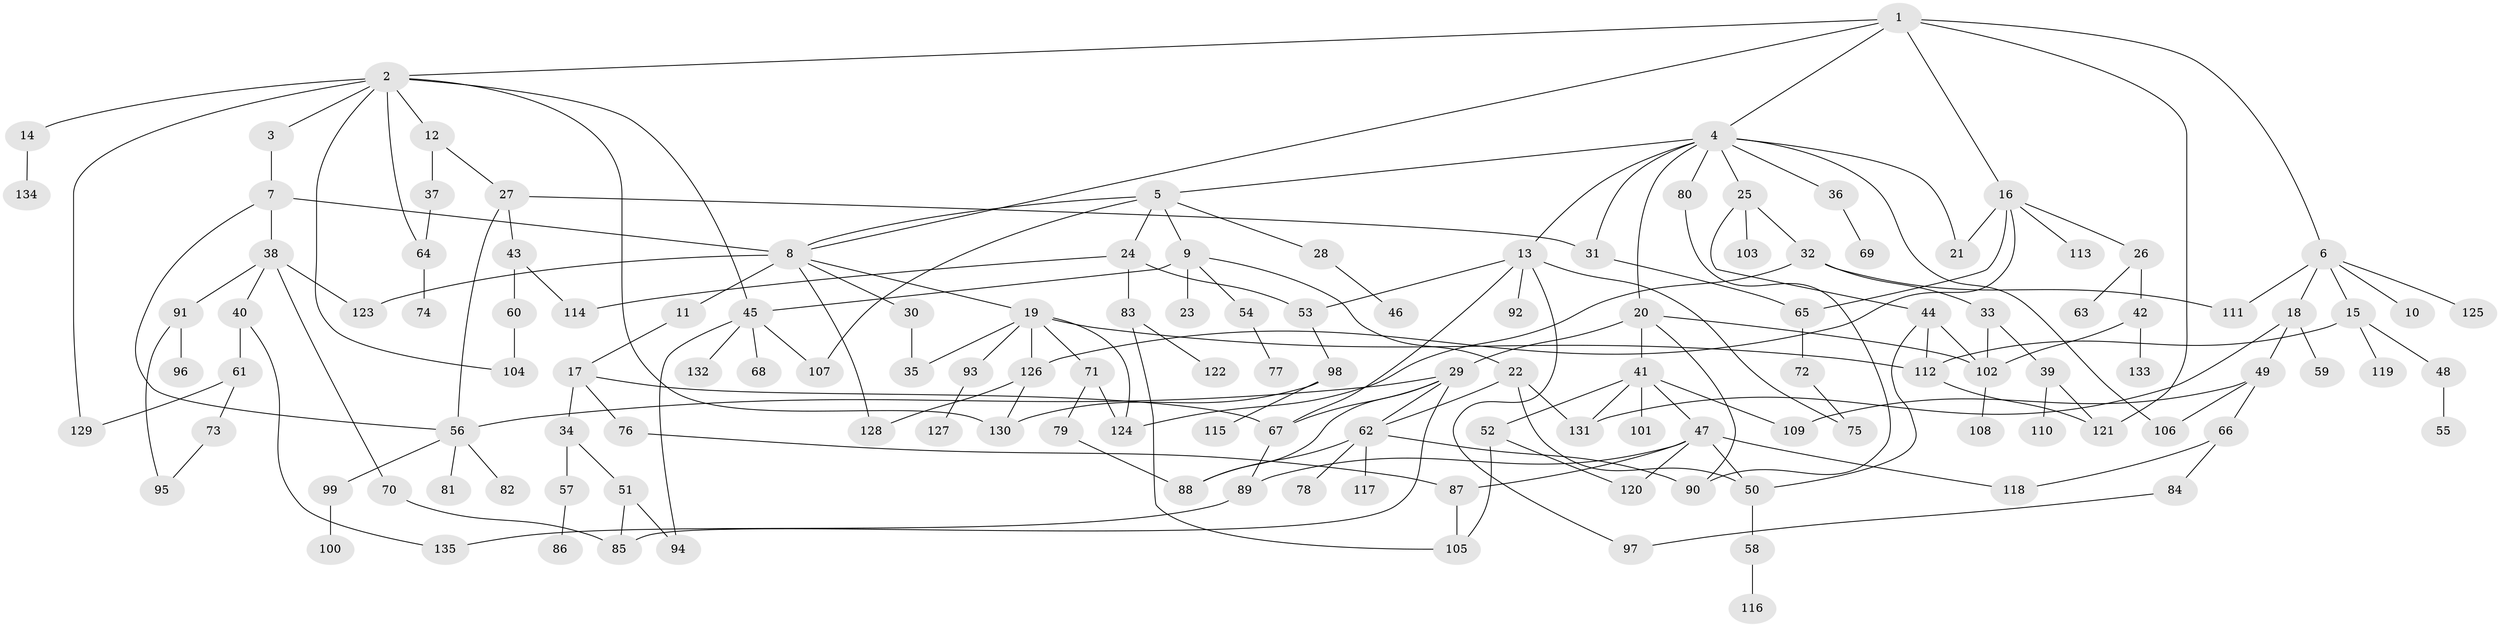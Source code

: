 // coarse degree distribution, {9: 0.029411764705882353, 2: 0.19117647058823528, 10: 0.014705882352941176, 6: 0.04411764705882353, 5: 0.19117647058823528, 4: 0.1323529411764706, 1: 0.19117647058823528, 3: 0.20588235294117646}
// Generated by graph-tools (version 1.1) at 2025/48/03/04/25 22:48:49]
// undirected, 135 vertices, 190 edges
graph export_dot {
  node [color=gray90,style=filled];
  1;
  2;
  3;
  4;
  5;
  6;
  7;
  8;
  9;
  10;
  11;
  12;
  13;
  14;
  15;
  16;
  17;
  18;
  19;
  20;
  21;
  22;
  23;
  24;
  25;
  26;
  27;
  28;
  29;
  30;
  31;
  32;
  33;
  34;
  35;
  36;
  37;
  38;
  39;
  40;
  41;
  42;
  43;
  44;
  45;
  46;
  47;
  48;
  49;
  50;
  51;
  52;
  53;
  54;
  55;
  56;
  57;
  58;
  59;
  60;
  61;
  62;
  63;
  64;
  65;
  66;
  67;
  68;
  69;
  70;
  71;
  72;
  73;
  74;
  75;
  76;
  77;
  78;
  79;
  80;
  81;
  82;
  83;
  84;
  85;
  86;
  87;
  88;
  89;
  90;
  91;
  92;
  93;
  94;
  95;
  96;
  97;
  98;
  99;
  100;
  101;
  102;
  103;
  104;
  105;
  106;
  107;
  108;
  109;
  110;
  111;
  112;
  113;
  114;
  115;
  116;
  117;
  118;
  119;
  120;
  121;
  122;
  123;
  124;
  125;
  126;
  127;
  128;
  129;
  130;
  131;
  132;
  133;
  134;
  135;
  1 -- 2;
  1 -- 4;
  1 -- 6;
  1 -- 16;
  1 -- 121;
  1 -- 8;
  2 -- 3;
  2 -- 12;
  2 -- 14;
  2 -- 64;
  2 -- 104;
  2 -- 45;
  2 -- 130;
  2 -- 129;
  3 -- 7;
  4 -- 5;
  4 -- 13;
  4 -- 20;
  4 -- 25;
  4 -- 36;
  4 -- 80;
  4 -- 106;
  4 -- 21;
  4 -- 31;
  5 -- 9;
  5 -- 24;
  5 -- 28;
  5 -- 107;
  5 -- 8;
  6 -- 10;
  6 -- 15;
  6 -- 18;
  6 -- 111;
  6 -- 125;
  7 -- 8;
  7 -- 38;
  7 -- 56;
  8 -- 11;
  8 -- 19;
  8 -- 30;
  8 -- 128;
  8 -- 123;
  9 -- 22;
  9 -- 23;
  9 -- 45;
  9 -- 54;
  11 -- 17;
  12 -- 27;
  12 -- 37;
  13 -- 75;
  13 -- 92;
  13 -- 67;
  13 -- 97;
  13 -- 53;
  14 -- 134;
  15 -- 48;
  15 -- 119;
  15 -- 112;
  16 -- 21;
  16 -- 26;
  16 -- 113;
  16 -- 126;
  16 -- 65;
  17 -- 34;
  17 -- 76;
  17 -- 67;
  18 -- 49;
  18 -- 59;
  18 -- 131;
  19 -- 71;
  19 -- 93;
  19 -- 124;
  19 -- 112;
  19 -- 126;
  19 -- 35;
  20 -- 29;
  20 -- 41;
  20 -- 102;
  20 -- 90;
  22 -- 131;
  22 -- 50;
  22 -- 62;
  24 -- 53;
  24 -- 83;
  24 -- 114;
  25 -- 32;
  25 -- 44;
  25 -- 103;
  26 -- 42;
  26 -- 63;
  27 -- 31;
  27 -- 43;
  27 -- 56;
  28 -- 46;
  29 -- 62;
  29 -- 67;
  29 -- 85;
  29 -- 88;
  29 -- 56;
  30 -- 35;
  31 -- 65;
  32 -- 33;
  32 -- 111;
  32 -- 124;
  33 -- 39;
  33 -- 102;
  34 -- 51;
  34 -- 57;
  36 -- 69;
  37 -- 64;
  38 -- 40;
  38 -- 70;
  38 -- 91;
  38 -- 123;
  39 -- 110;
  39 -- 121;
  40 -- 61;
  40 -- 135;
  41 -- 47;
  41 -- 52;
  41 -- 101;
  41 -- 109;
  41 -- 131;
  42 -- 133;
  42 -- 102;
  43 -- 60;
  43 -- 114;
  44 -- 50;
  44 -- 112;
  44 -- 102;
  45 -- 68;
  45 -- 132;
  45 -- 107;
  45 -- 94;
  47 -- 87;
  47 -- 89;
  47 -- 120;
  47 -- 118;
  47 -- 50;
  48 -- 55;
  49 -- 66;
  49 -- 106;
  49 -- 109;
  50 -- 58;
  51 -- 94;
  51 -- 85;
  52 -- 105;
  52 -- 120;
  53 -- 98;
  54 -- 77;
  56 -- 81;
  56 -- 82;
  56 -- 99;
  57 -- 86;
  58 -- 116;
  60 -- 104;
  61 -- 73;
  61 -- 129;
  62 -- 78;
  62 -- 90;
  62 -- 117;
  62 -- 88;
  64 -- 74;
  65 -- 72;
  66 -- 84;
  66 -- 118;
  67 -- 89;
  70 -- 85;
  71 -- 79;
  71 -- 124;
  72 -- 75;
  73 -- 95;
  76 -- 87;
  79 -- 88;
  80 -- 90;
  83 -- 122;
  83 -- 105;
  84 -- 97;
  87 -- 105;
  89 -- 135;
  91 -- 96;
  91 -- 95;
  93 -- 127;
  98 -- 115;
  98 -- 130;
  99 -- 100;
  102 -- 108;
  112 -- 121;
  126 -- 130;
  126 -- 128;
}
